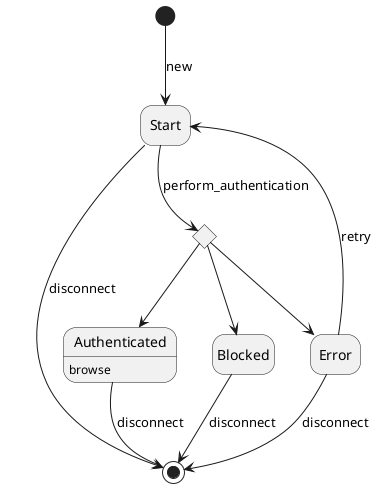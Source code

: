 @startuml
hide empty description
[*] --> Start : new
Start --> [*] : disconnect
Blocked --> [*] : disconnect
Error --> [*] : disconnect
Authenticated --> [*] : disconnect
Error --> Start : retry
Authenticated : browse
state C_Start <<choice>>
Start --> C_Start: perform_authentication
C_Start --> Blocked
C_Start --> Error
C_Start --> Authenticated

@enduml
